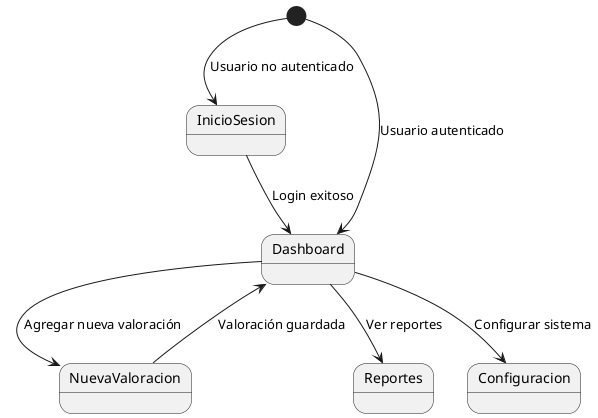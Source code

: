 @startuml
[*] --> InicioSesion : Usuario no autenticado
InicioSesion --> Dashboard : Login exitoso
Dashboard --> NuevaValoracion : Agregar nueva valoración
NuevaValoracion --> Dashboard : Valoración guardada
Dashboard --> Reportes : Ver reportes
Dashboard --> Configuracion : Configurar sistema
[*] --> Dashboard : Usuario autenticado
@enduml